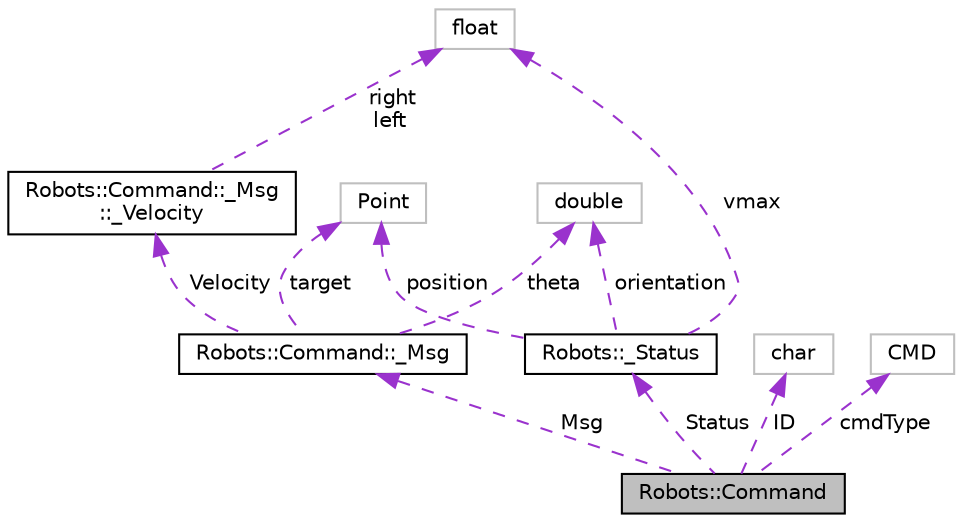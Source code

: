 digraph "Robots::Command"
{
 // INTERACTIVE_SVG=YES
  edge [fontname="Helvetica",fontsize="10",labelfontname="Helvetica",labelfontsize="10"];
  node [fontname="Helvetica",fontsize="10",shape=record];
  Node1 [label="Robots::Command",height=0.2,width=0.4,color="black", fillcolor="grey75", style="filled", fontcolor="black"];
  Node2 -> Node1 [dir="back",color="darkorchid3",fontsize="10",style="dashed",label=" Msg" ,fontname="Helvetica"];
  Node2 [label="Robots::Command::_Msg",height=0.2,width=0.4,color="black", fillcolor="white", style="filled",URL="$struct_robots_1_1_command_1_1___msg.html",tooltip="The message (would be nice to use Union data structure but cv::Point has a constructor) ..."];
  Node3 -> Node2 [dir="back",color="darkorchid3",fontsize="10",style="dashed",label=" target" ,fontname="Helvetica"];
  Node3 [label="Point",height=0.2,width=0.4,color="grey75", fillcolor="white", style="filled"];
  Node4 -> Node2 [dir="back",color="darkorchid3",fontsize="10",style="dashed",label=" Velocity" ,fontname="Helvetica"];
  Node4 [label="Robots::Command::_Msg\l::_Velocity",height=0.2,width=0.4,color="black", fillcolor="white", style="filled",URL="$struct_robots_1_1_command_1_1___msg_1_1___velocity.html",tooltip="CMD_SPEED target wheel velocities. "];
  Node5 -> Node4 [dir="back",color="darkorchid3",fontsize="10",style="dashed",label=" right\nleft" ,fontname="Helvetica"];
  Node5 [label="float",height=0.2,width=0.4,color="grey75", fillcolor="white", style="filled"];
  Node6 -> Node2 [dir="back",color="darkorchid3",fontsize="10",style="dashed",label=" theta" ,fontname="Helvetica"];
  Node6 [label="double",height=0.2,width=0.4,color="grey75", fillcolor="white", style="filled"];
  Node7 -> Node1 [dir="back",color="darkorchid3",fontsize="10",style="dashed",label=" Status" ,fontname="Helvetica"];
  Node7 [label="Robots::_Status",height=0.2,width=0.4,color="black", fillcolor="white", style="filled",URL="$struct_robots_1_1___status.html",tooltip="A structure to communicate Robot&#39;s Status. "];
  Node3 -> Node7 [dir="back",color="darkorchid3",fontsize="10",style="dashed",label=" position" ,fontname="Helvetica"];
  Node6 -> Node7 [dir="back",color="darkorchid3",fontsize="10",style="dashed",label=" orientation" ,fontname="Helvetica"];
  Node5 -> Node7 [dir="back",color="darkorchid3",fontsize="10",style="dashed",label=" vmax" ,fontname="Helvetica"];
  Node8 -> Node1 [dir="back",color="darkorchid3",fontsize="10",style="dashed",label=" ID" ,fontname="Helvetica"];
  Node8 [label="char",height=0.2,width=0.4,color="grey75", fillcolor="white", style="filled"];
  Node9 -> Node1 [dir="back",color="darkorchid3",fontsize="10",style="dashed",label=" cmdType" ,fontname="Helvetica"];
  Node9 [label="CMD",height=0.2,width=0.4,color="grey75", fillcolor="white", style="filled"];
}
